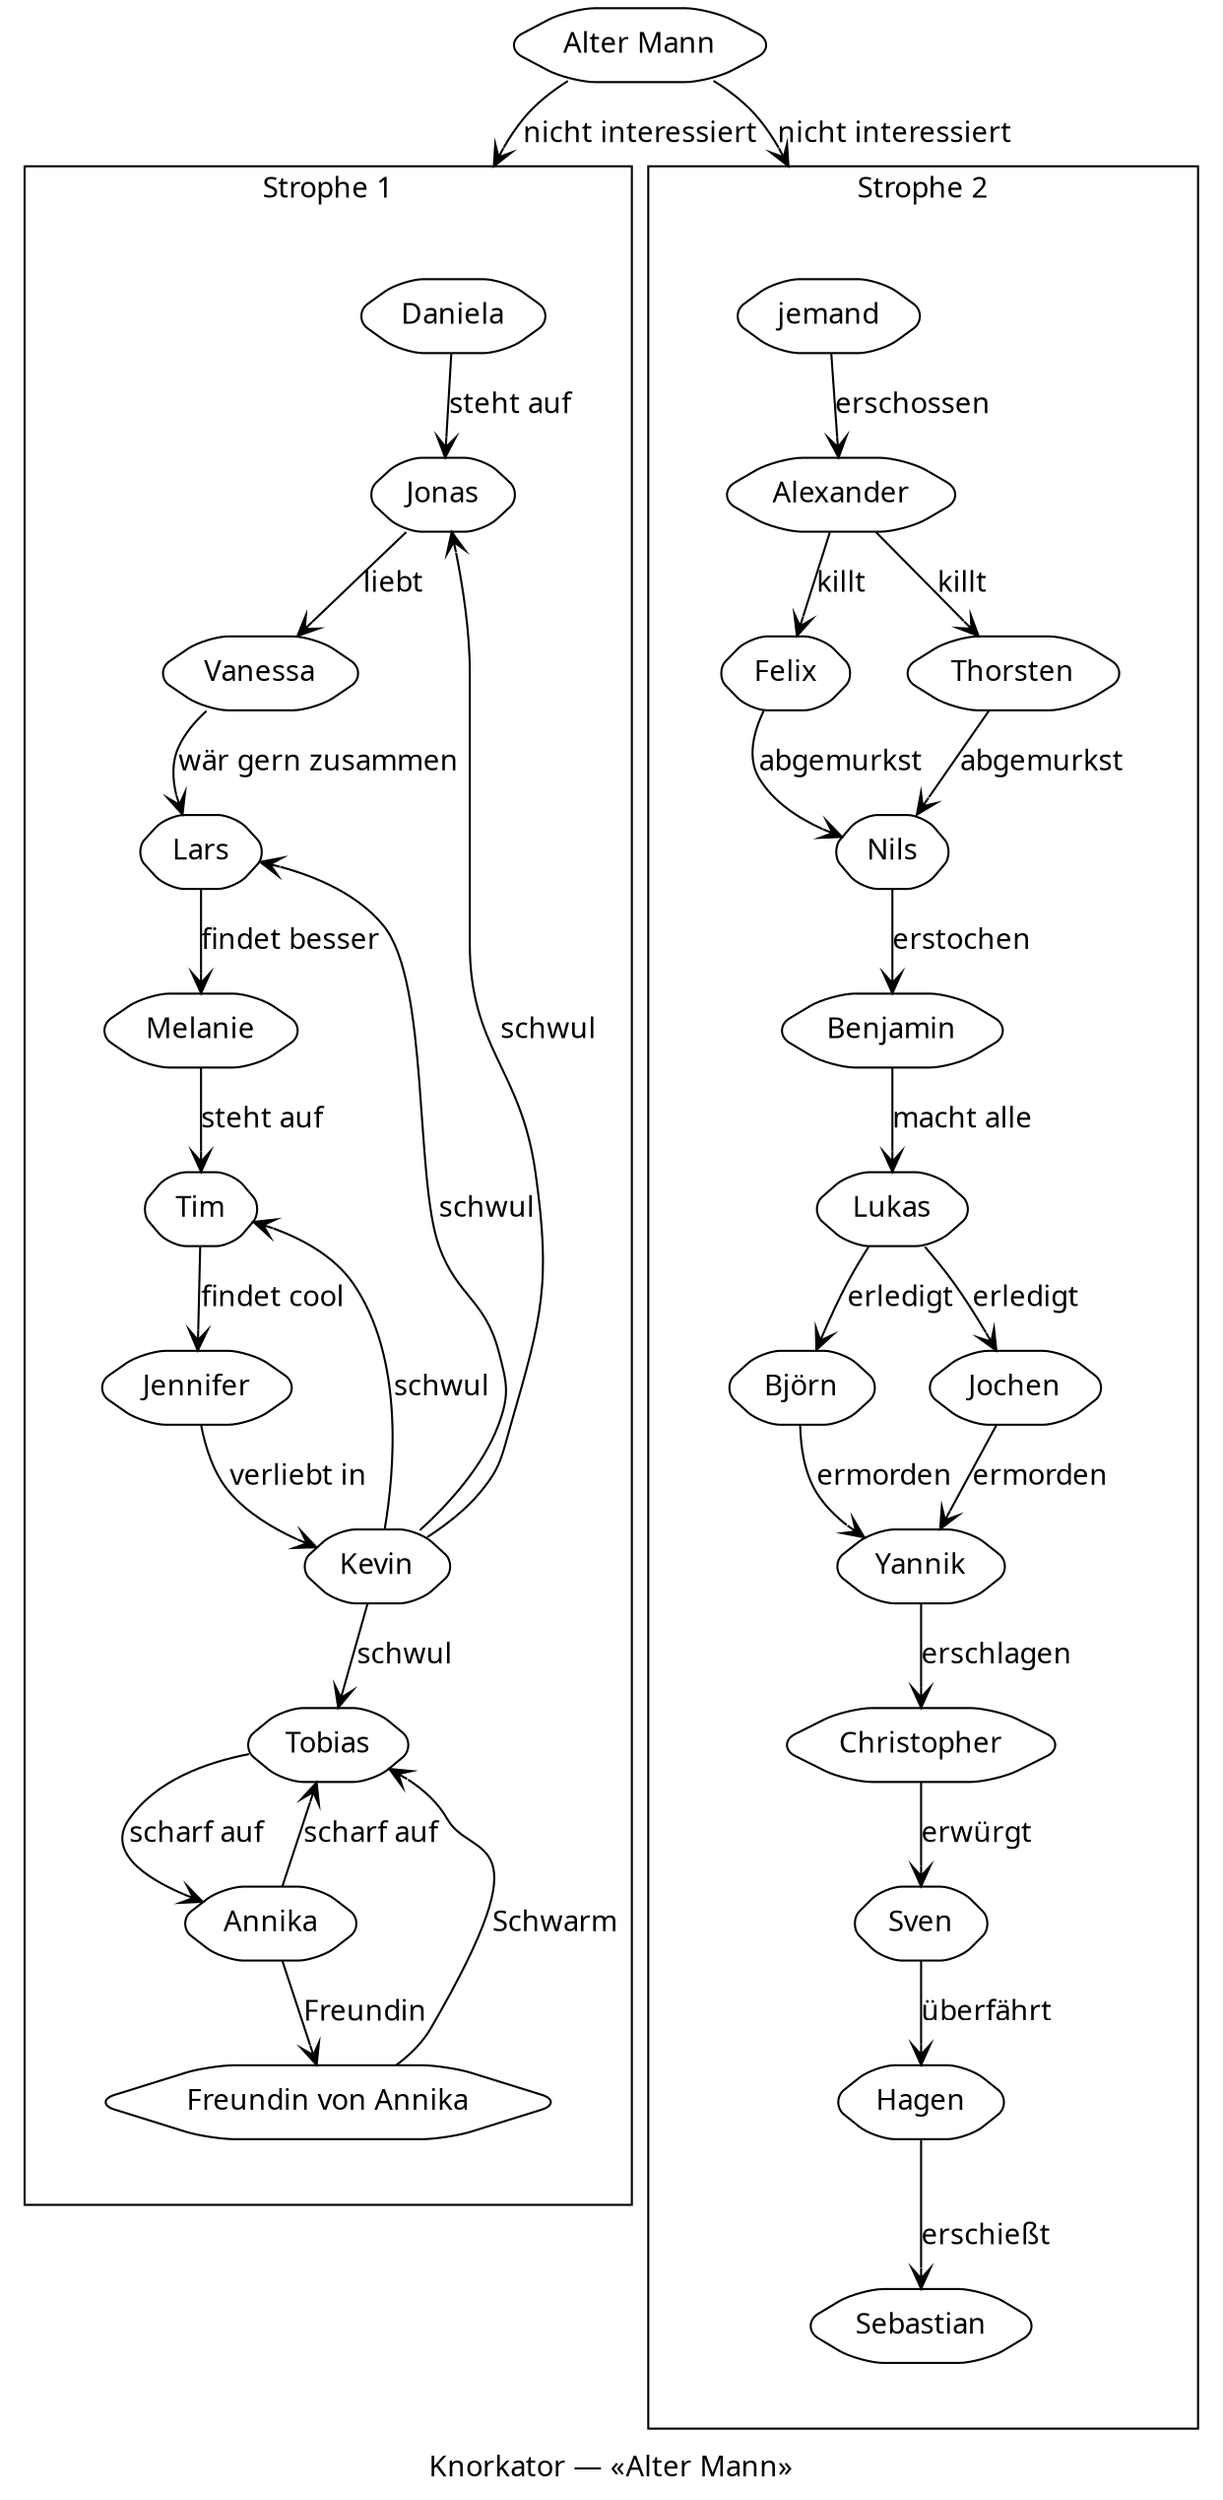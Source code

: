 // Knorkator — «Alter Mann»
digraph G {
  compound=true;
  label="Knorkator — «Alter Mann»";
  fontname="FiraSans,sans-serif";
  node [fontname="FiraSans,sans-serif", shape=hexagon, style=rounded];
  edge [fontname="FiraSans,sans-serif", arrowhead=vee];
  "Alter Mann" -> Daniela [label="nicht interessiert" lhead=cluster_s1];
  "Alter Mann" -> jemand  [label="nicht interessiert" lhead=cluster_s2];
  subgraph cluster_s1 {
    margin=32;
    color=black;
    label="Strophe 1";
    Daniela               -> Jonas                   [label="steht auf"];
    Jonas                 -> Vanessa                 [label="liebt"];
    Vanessa               -> Lars                    [label="wär gern zusammen"];
    Lars                  -> Melanie                 [label="findet besser"];
    Melanie               -> Tim                     [label="steht auf"];
    Tim                   -> Jennifer                [label="findet cool"];
    Jennifer              -> Kevin                   [label="verliebt in"];
    Kevin                 -> {Jonas Lars Tim Tobias} [label="schwul"];
    Tobias                -> Annika                  [label="scharf auf"];
    Annika                -> Tobias                  [label="scharf auf"];
    Annika                -> "Freundin von Annika"   [label="Freundin"];
    "Freundin von Annika" -> Tobias                  [label="Schwarm"];
  }
  subgraph cluster_s2 {
    margin=32;
    color=black;
    label="Strophe 2";
    Hagen            -> Sebastian        [label="erschießt"];
    Sven             -> Hagen            [label="überfährt"];
    Christopher      -> Sven             [label="erwürgt"];
    Yannik           -> Christopher      [label="erschlagen"];
    {Björn Jochen}   -> Yannik           [label="ermorden"];
    Lukas            -> {Björn Jochen}   [label="erledigt"];
    Benjamin         -> Lukas            [label="macht alle"];
    Nils             -> Benjamin         [label="erstochen"];
    {Felix Thorsten} -> Nils             [label="abgemurkst"];
    Alexander        -> {Thorsten Felix} [label="killt"];
    jemand           -> Alexander        [label="erschossen"];
  }
}